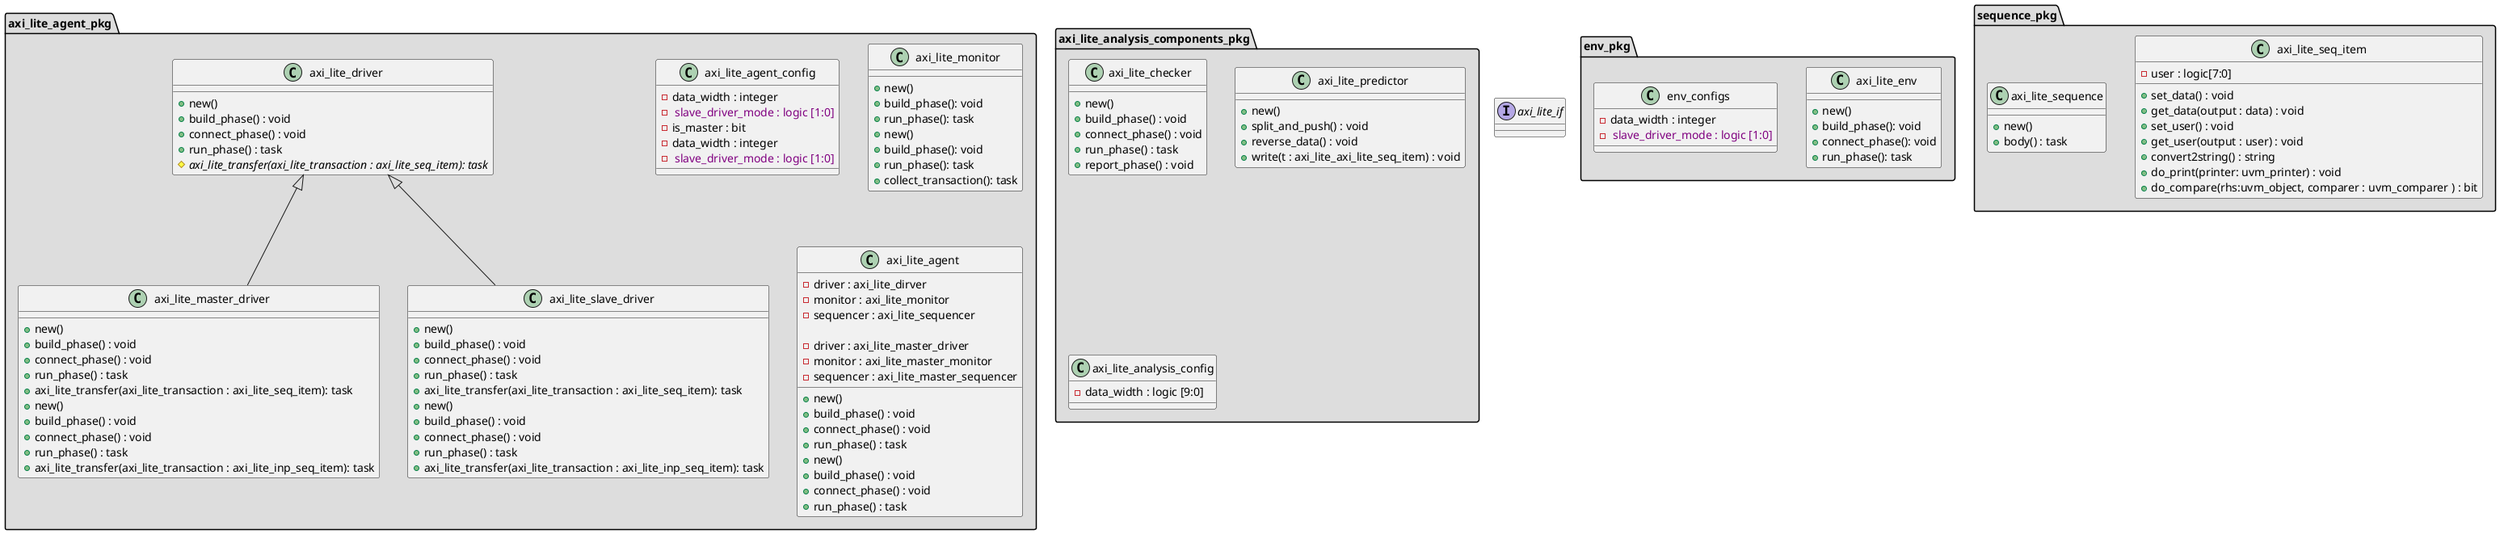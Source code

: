 @startuml uvm_axi_lite_test

set namespaceSeparator ::

interface axi_lite_if{}

package "env_pkg" #DDDDDD{
    class axi_lite_env{
        +new()
        +build_phase(): void
        +connect_phase(): void
        +run_phase(): task
    }

    class env_configs{
        -data_width : integer
        -<color:purple> slave_driver_mode : logic [1:0]
        'READY_BEFORE_VALID, VALID_BEFORE_READY
    }
}

package "axi_lite_agent_pkg" #DDDDDD {

    class axi_lite_agent_config{
        -data_width : integer
        -<color:purple> slave_driver_mode : logic [1:0]
        'READY_BEFORE_VALID, VALID_BEFORE_READY
        -is_master : bit
    }

    class axi_lite_driver{
        +new()
        +build_phase() : void
        +connect_phase() : void
        +run_phase() : task
        #{abstract} axi_lite_transfer(axi_lite_transaction : axi_lite_seq_item): task
    }

    class axi_lite_master_driver{
        +new()
        +build_phase() : void
        +connect_phase() : void
        +run_phase() : task
        +axi_lite_transfer(axi_lite_transaction : axi_lite_seq_item): task
    }

    class axi_lite_slave_driver{
        +new()
        +build_phase() : void
        +connect_phase() : void
        +run_phase() : task
        +axi_lite_transfer(axi_lite_transaction : axi_lite_seq_item): task
    }

    axi_lite_driver   <|--  axi_lite_master_driver
    axi_lite_driver   <|--  axi_lite_slave_driver

    class axi_lite_monitor{
        +new()
        +build_phase(): void
        +run_phase(): task
    }

    class axi_lite_agent{
        -driver : axi_lite_dirver
        -monitor : axi_lite_monitor
        -sequencer : axi_lite_sequencer

        +new()
        +build_phase() : void
        +connect_phase() : void
        +run_phase() : task
    }
}

package "sequence_pkg" #DDDDDD{
    class axi_lite_seq_item{
        -user : logic[7:0]
        +set_data() : void
        +get_data(output : data) : void
        +set_user() : void
        +get_user(output : user) : void
        +convert2string() : string
        +do_print(printer: uvm_printer) : void
        +do_compare(rhs:uvm_object, comparer : uvm_comparer ) : bit
    }

    class axi_lite_sequence{
        +new()
        +body() : task
    }
}

package "axi_lite_agent_pkg" #DDDDDD {
    class axi_lite_agent_config{
        -data_width : integer
        -<color:purple> slave_driver_mode : logic [1:0]
        'READY_BEFORE_VALID, VALID_BEFORE_READY
    }
    
    class axi_lite_master_driver{
        +new()
        +build_phase() : void
        +connect_phase() : void
        +run_phase() : task
        +axi_lite_transfer(axi_lite_transaction : axi_lite_inp_seq_item): task
    }

    class axi_lite_slave_driver{
        +new()
        +build_phase() : void
        +connect_phase() : void
        +run_phase() : task
        +axi_lite_transfer(axi_lite_transaction : axi_lite_inp_seq_item): task
    }

    class axi_lite_monitor{
        +new()
        +build_phase(): void
        +run_phase(): task
        +collect_transaction(): task
    }

    class axi_lite_agent{
        -driver : axi_lite_master_driver
        -monitor : axi_lite_master_monitor
        -sequencer : axi_lite_master_sequencer

        +new()
        +build_phase() : void
        +connect_phase() : void
        +run_phase() : task
    }
}

package "axi_lite_analysis_components_pkg" #DDDDDD{
    class axi_lite_checker {
        +new()
        +build_phase() : void
        +connect_phase() : void
        +run_phase() : task
        +report_phase() : void
    }

    class axi_lite_predictor{
        +new()
        +split_and_push() : void
        +reverse_data() : void
        +write(t : axi_lite_axi_lite_seq_item) : void
    }

    class axi_lite_analysis_config{
        -data_width : logic [9:0] 
    }
}

@enduml